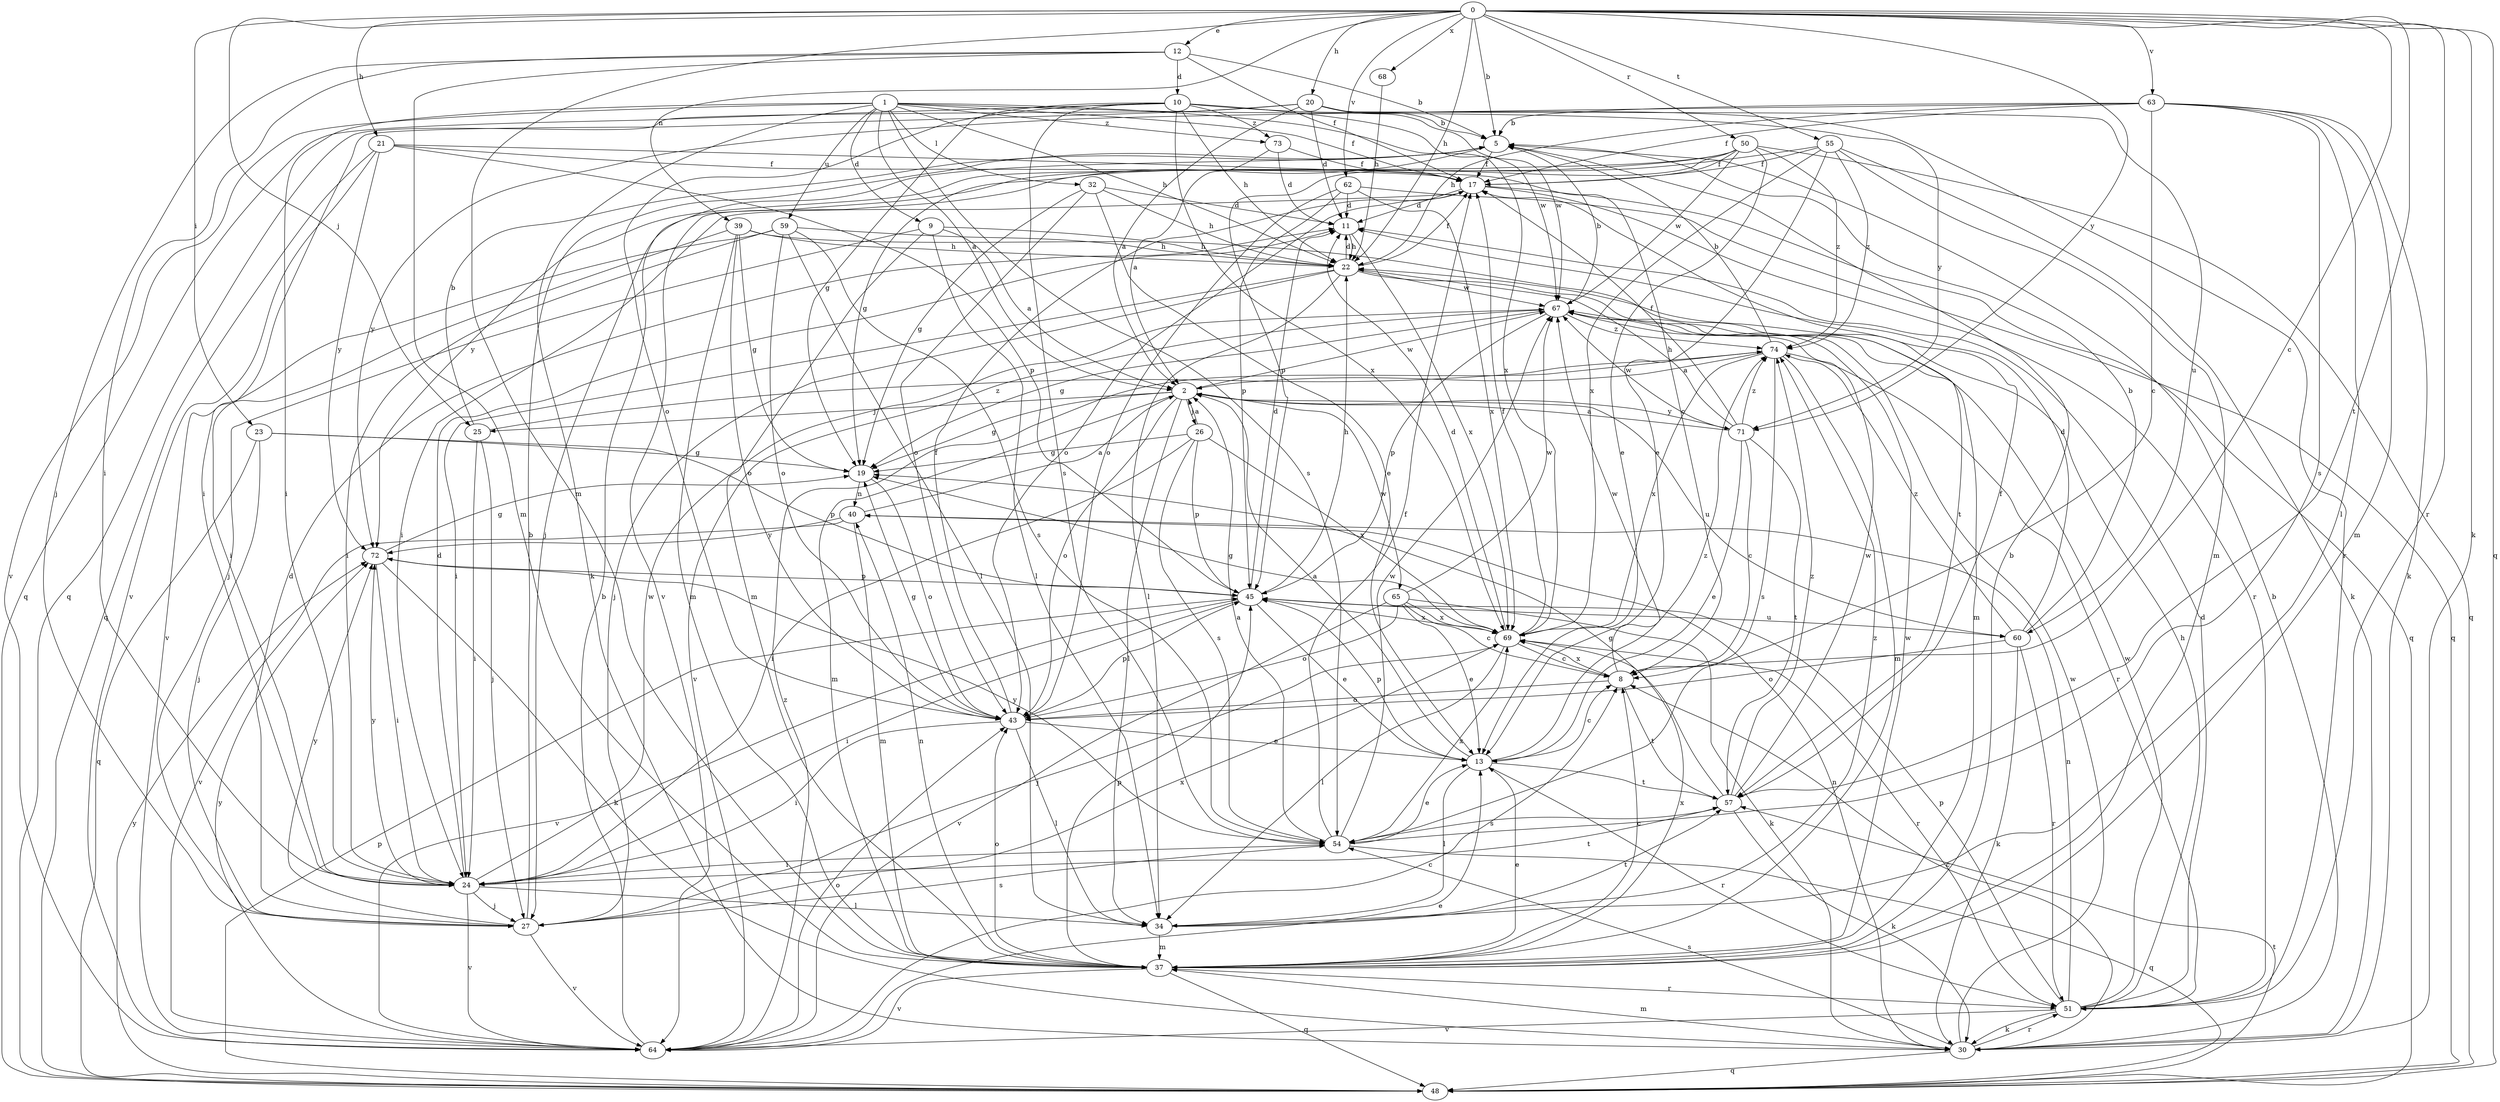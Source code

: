 strict digraph  {
0;
1;
2;
5;
8;
9;
10;
11;
12;
13;
17;
19;
20;
21;
22;
23;
24;
25;
26;
27;
30;
32;
34;
37;
39;
40;
43;
45;
48;
50;
51;
54;
55;
57;
59;
60;
62;
63;
64;
65;
67;
68;
69;
71;
72;
73;
74;
0 -> 5  [label=b];
0 -> 8  [label=c];
0 -> 12  [label=e];
0 -> 20  [label=h];
0 -> 21  [label=h];
0 -> 22  [label=h];
0 -> 23  [label=i];
0 -> 25  [label=j];
0 -> 30  [label=k];
0 -> 37  [label=m];
0 -> 39  [label=n];
0 -> 48  [label=q];
0 -> 50  [label=r];
0 -> 51  [label=r];
0 -> 55  [label=t];
0 -> 57  [label=t];
0 -> 62  [label=v];
0 -> 63  [label=v];
0 -> 68  [label=x];
0 -> 71  [label=y];
1 -> 2  [label=a];
1 -> 9  [label=d];
1 -> 17  [label=f];
1 -> 22  [label=h];
1 -> 24  [label=i];
1 -> 30  [label=k];
1 -> 32  [label=l];
1 -> 54  [label=s];
1 -> 59  [label=u];
1 -> 64  [label=v];
1 -> 69  [label=x];
1 -> 71  [label=y];
1 -> 73  [label=z];
2 -> 19  [label=g];
2 -> 25  [label=j];
2 -> 26  [label=j];
2 -> 34  [label=l];
2 -> 37  [label=m];
2 -> 43  [label=o];
2 -> 60  [label=u];
2 -> 65  [label=w];
2 -> 67  [label=w];
2 -> 71  [label=y];
5 -> 17  [label=f];
5 -> 19  [label=g];
8 -> 43  [label=o];
8 -> 57  [label=t];
8 -> 67  [label=w];
8 -> 69  [label=x];
9 -> 2  [label=a];
9 -> 22  [label=h];
9 -> 27  [label=j];
9 -> 34  [label=l];
9 -> 37  [label=m];
10 -> 19  [label=g];
10 -> 22  [label=h];
10 -> 43  [label=o];
10 -> 48  [label=q];
10 -> 51  [label=r];
10 -> 54  [label=s];
10 -> 67  [label=w];
10 -> 69  [label=x];
10 -> 73  [label=z];
11 -> 22  [label=h];
11 -> 69  [label=x];
12 -> 5  [label=b];
12 -> 10  [label=d];
12 -> 17  [label=f];
12 -> 24  [label=i];
12 -> 27  [label=j];
12 -> 37  [label=m];
13 -> 2  [label=a];
13 -> 8  [label=c];
13 -> 34  [label=l];
13 -> 45  [label=p];
13 -> 51  [label=r];
13 -> 57  [label=t];
13 -> 74  [label=z];
17 -> 11  [label=d];
17 -> 24  [label=i];
17 -> 43  [label=o];
17 -> 48  [label=q];
17 -> 51  [label=r];
19 -> 40  [label=n];
19 -> 43  [label=o];
20 -> 2  [label=a];
20 -> 5  [label=b];
20 -> 11  [label=d];
20 -> 24  [label=i];
20 -> 48  [label=q];
20 -> 60  [label=u];
20 -> 67  [label=w];
21 -> 8  [label=c];
21 -> 17  [label=f];
21 -> 45  [label=p];
21 -> 48  [label=q];
21 -> 64  [label=v];
21 -> 72  [label=y];
22 -> 11  [label=d];
22 -> 17  [label=f];
22 -> 24  [label=i];
22 -> 27  [label=j];
22 -> 34  [label=l];
22 -> 37  [label=m];
22 -> 67  [label=w];
23 -> 19  [label=g];
23 -> 27  [label=j];
23 -> 45  [label=p];
23 -> 48  [label=q];
24 -> 11  [label=d];
24 -> 27  [label=j];
24 -> 34  [label=l];
24 -> 57  [label=t];
24 -> 64  [label=v];
24 -> 67  [label=w];
24 -> 72  [label=y];
25 -> 5  [label=b];
25 -> 24  [label=i];
25 -> 27  [label=j];
25 -> 74  [label=z];
26 -> 2  [label=a];
26 -> 19  [label=g];
26 -> 24  [label=i];
26 -> 45  [label=p];
26 -> 54  [label=s];
26 -> 69  [label=x];
27 -> 5  [label=b];
27 -> 11  [label=d];
27 -> 54  [label=s];
27 -> 64  [label=v];
27 -> 69  [label=x];
27 -> 72  [label=y];
30 -> 5  [label=b];
30 -> 8  [label=c];
30 -> 37  [label=m];
30 -> 40  [label=n];
30 -> 48  [label=q];
30 -> 51  [label=r];
30 -> 54  [label=s];
30 -> 67  [label=w];
32 -> 11  [label=d];
32 -> 13  [label=e];
32 -> 19  [label=g];
32 -> 22  [label=h];
32 -> 43  [label=o];
34 -> 37  [label=m];
34 -> 57  [label=t];
34 -> 74  [label=z];
37 -> 5  [label=b];
37 -> 8  [label=c];
37 -> 13  [label=e];
37 -> 40  [label=n];
37 -> 43  [label=o];
37 -> 45  [label=p];
37 -> 48  [label=q];
37 -> 51  [label=r];
37 -> 64  [label=v];
37 -> 67  [label=w];
37 -> 69  [label=x];
39 -> 19  [label=g];
39 -> 22  [label=h];
39 -> 24  [label=i];
39 -> 37  [label=m];
39 -> 43  [label=o];
39 -> 57  [label=t];
40 -> 2  [label=a];
40 -> 37  [label=m];
40 -> 64  [label=v];
40 -> 72  [label=y];
43 -> 13  [label=e];
43 -> 17  [label=f];
43 -> 19  [label=g];
43 -> 24  [label=i];
43 -> 34  [label=l];
43 -> 45  [label=p];
45 -> 11  [label=d];
45 -> 13  [label=e];
45 -> 22  [label=h];
45 -> 24  [label=i];
45 -> 60  [label=u];
45 -> 64  [label=v];
45 -> 69  [label=x];
48 -> 45  [label=p];
48 -> 57  [label=t];
48 -> 72  [label=y];
50 -> 13  [label=e];
50 -> 17  [label=f];
50 -> 27  [label=j];
50 -> 45  [label=p];
50 -> 48  [label=q];
50 -> 67  [label=w];
50 -> 72  [label=y];
50 -> 74  [label=z];
51 -> 11  [label=d];
51 -> 22  [label=h];
51 -> 30  [label=k];
51 -> 40  [label=n];
51 -> 45  [label=p];
51 -> 64  [label=v];
51 -> 67  [label=w];
54 -> 2  [label=a];
54 -> 13  [label=e];
54 -> 17  [label=f];
54 -> 24  [label=i];
54 -> 48  [label=q];
54 -> 67  [label=w];
54 -> 69  [label=x];
54 -> 72  [label=y];
55 -> 13  [label=e];
55 -> 17  [label=f];
55 -> 30  [label=k];
55 -> 37  [label=m];
55 -> 64  [label=v];
55 -> 69  [label=x];
55 -> 74  [label=z];
57 -> 17  [label=f];
57 -> 19  [label=g];
57 -> 30  [label=k];
57 -> 54  [label=s];
57 -> 67  [label=w];
57 -> 74  [label=z];
59 -> 22  [label=h];
59 -> 24  [label=i];
59 -> 34  [label=l];
59 -> 43  [label=o];
59 -> 54  [label=s];
59 -> 64  [label=v];
60 -> 5  [label=b];
60 -> 11  [label=d];
60 -> 30  [label=k];
60 -> 43  [label=o];
60 -> 51  [label=r];
60 -> 74  [label=z];
62 -> 11  [label=d];
62 -> 43  [label=o];
62 -> 45  [label=p];
62 -> 48  [label=q];
62 -> 69  [label=x];
63 -> 5  [label=b];
63 -> 8  [label=c];
63 -> 17  [label=f];
63 -> 22  [label=h];
63 -> 30  [label=k];
63 -> 34  [label=l];
63 -> 37  [label=m];
63 -> 54  [label=s];
63 -> 72  [label=y];
64 -> 5  [label=b];
64 -> 8  [label=c];
64 -> 13  [label=e];
64 -> 43  [label=o];
64 -> 72  [label=y];
64 -> 74  [label=z];
65 -> 8  [label=c];
65 -> 13  [label=e];
65 -> 30  [label=k];
65 -> 43  [label=o];
65 -> 64  [label=v];
65 -> 67  [label=w];
65 -> 69  [label=x];
67 -> 5  [label=b];
67 -> 19  [label=g];
67 -> 45  [label=p];
67 -> 64  [label=v];
67 -> 74  [label=z];
68 -> 22  [label=h];
69 -> 8  [label=c];
69 -> 11  [label=d];
69 -> 17  [label=f];
69 -> 19  [label=g];
69 -> 27  [label=j];
69 -> 34  [label=l];
69 -> 51  [label=r];
71 -> 2  [label=a];
71 -> 8  [label=c];
71 -> 13  [label=e];
71 -> 17  [label=f];
71 -> 22  [label=h];
71 -> 57  [label=t];
71 -> 67  [label=w];
71 -> 74  [label=z];
72 -> 19  [label=g];
72 -> 24  [label=i];
72 -> 30  [label=k];
72 -> 45  [label=p];
73 -> 2  [label=a];
73 -> 11  [label=d];
73 -> 17  [label=f];
74 -> 2  [label=a];
74 -> 5  [label=b];
74 -> 37  [label=m];
74 -> 51  [label=r];
74 -> 54  [label=s];
74 -> 69  [label=x];
}
